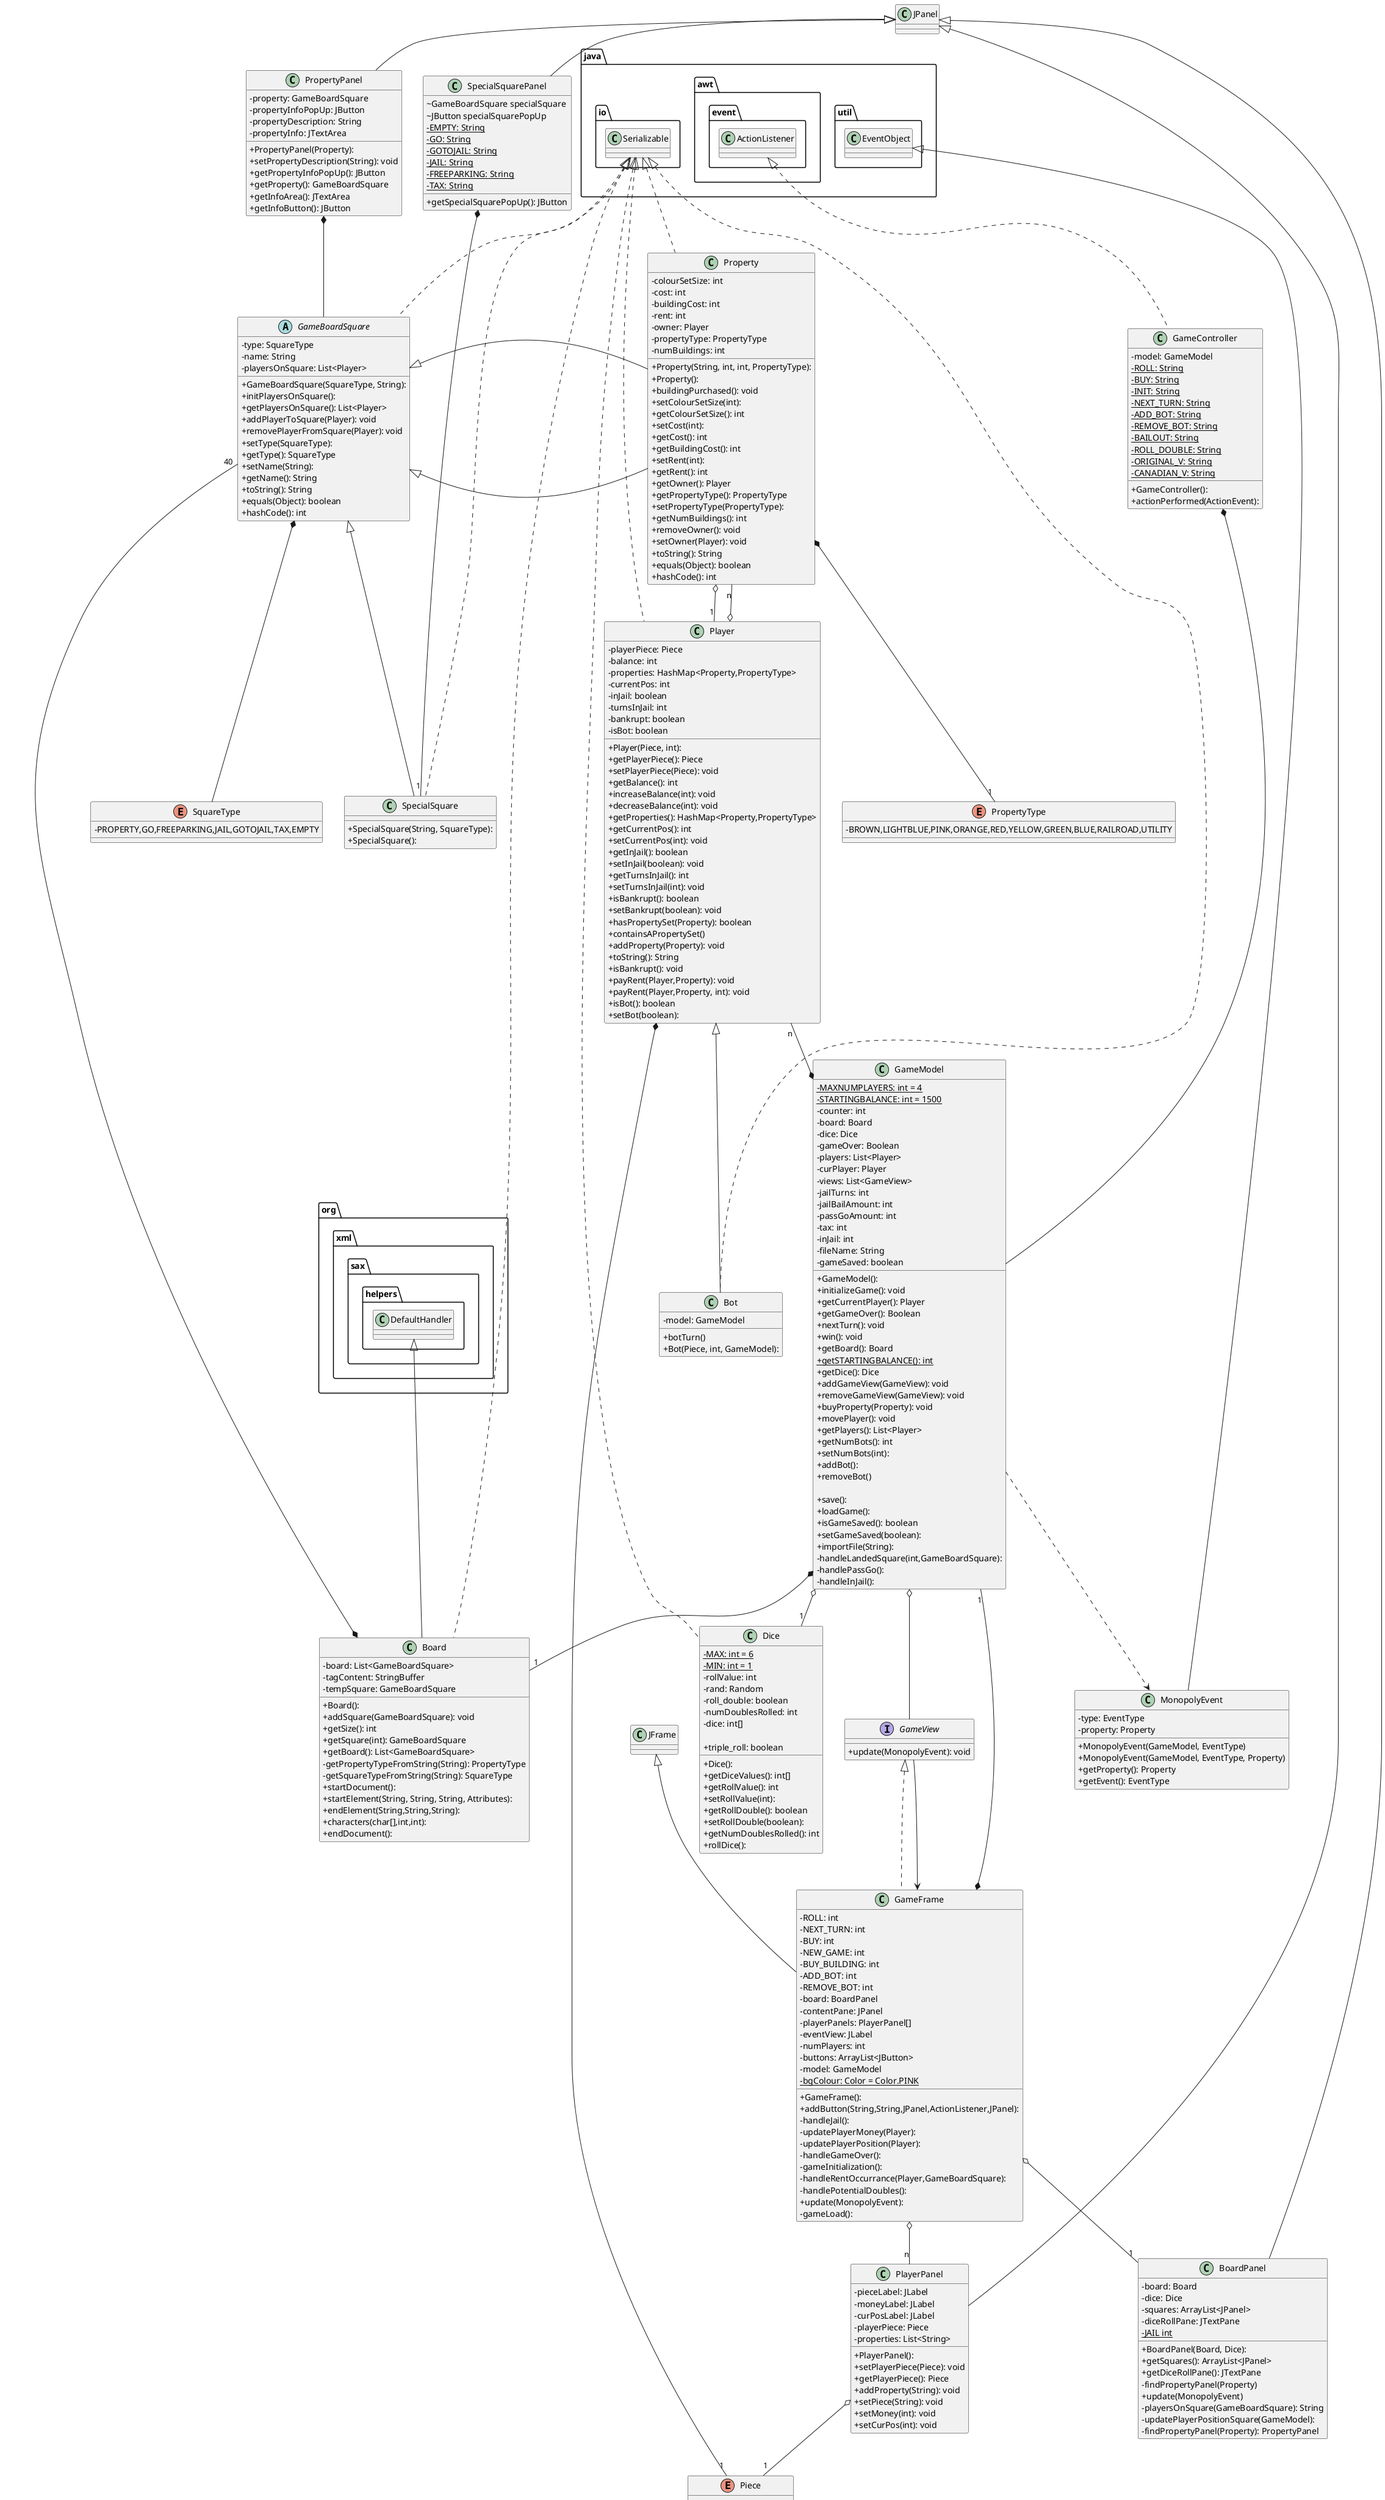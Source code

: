 @startuml

skinparam classAttributeIconSize 0

enum Piece{
    -HORSE,SHOE,CAR,BOAT
}

enum PropertyType{
    -BROWN,LIGHTBLUE,PINK,ORANGE,RED,YELLOW,GREEN,BLUE,RAILROAD,UTILITY
}

enum SquareType{
    -PROPERTY,GO,FREEPARKING,JAIL,GOTOJAIL,TAX,EMPTY
}

class Dice {
    - {static} MAX: int = 6
    - {static} MIN: int = 1
    - rollValue: int
    - rand: Random
    - roll_double: boolean
    - numDoublesRolled: int
    - dice: int[]

    + Dice():
    + getDiceValues(): int[]
    + getRollValue(): int
    + setRollValue(int):
    + getRollDouble(): boolean
    + setRollDouble(boolean):
    + triple_roll: boolean
    + getNumDoublesRolled(): int
    + rollDice():
}

class GameController {
    - model: GameModel
    - {static} ROLL: String
    - {static} BUY: String
    - {static} INIT: String
    - {static} NEXT_TURN: String
    - {static} ADD_BOT: String
    - {static} REMOVE_BOT: String
    - {static} BAILOUT: String
    - {static} ROLL_DOUBLE: String
    - {static} ORIGINAL_V: String
    - {static} CANADIAN_V: String
    + GameController():
    + actionPerformed(ActionEvent):
}

class PropertyPanel {
    - property: GameBoardSquare
    - propertyInfoPopUp: JButton
    - propertyDescription: String
    - propertyInfo: JTextArea
    + PropertyPanel(Property):
    + setPropertyDescription(String): void
    + getPropertyInfoPopUp(): JButton
    + getProperty(): GameBoardSquare
    + getInfoArea(): JTextArea
    + getInfoButton(): JButton
}

class MonopolyEvent {
    - type: EventType
    - property: Property

    + MonopolyEvent(GameModel, EventType)
    + MonopolyEvent(GameModel, EventType, Property)
    + getProperty(): Property
    + getEvent(): EventType
}

class SpecialSquare {
    + SpecialSquare(String, SquareType):
    + SpecialSquare():
}

class Player {
    - playerPiece: Piece
    - balance: int
    - properties: HashMap<Property,PropertyType>
    - currentPos: int
    - inJail: boolean
    - turnsInJail: int
    - bankrupt: boolean
    - isBot: boolean

    + Player(Piece, int):
    + getPlayerPiece(): Piece
    + setPlayerPiece(Piece): void
    + getBalance(): int
    + increaseBalance(int): void
    + decreaseBalance(int): void
    + getProperties(): HashMap<Property,PropertyType>
    + getCurrentPos(): int
    + setCurrentPos(int): void
    + getInJail(): boolean
    + setInJail(boolean): void
    + getTurnsInJail(): int
    + setTurnsInJail(int): void
    + isBankrupt(): boolean
    + setBankrupt(boolean): void
    + hasPropertySet(Property): boolean
    + containsAPropertySet()
    + addProperty(Property): void
    + toString(): String
    + isBankrupt(): void
    + payRent(Player,Property): void
    + payRent(Player,Property, int): void
    + isBot(): boolean
    + setBot(boolean):
}

abstract class GameBoardSquare {
    - type: SquareType
    - name: String
    - playersOnSquare: List<Player>

    + GameBoardSquare(SquareType, String):
    + initPlayersOnSquare():
    + getPlayersOnSquare(): List<Player>
    + addPlayerToSquare(Player): void
    + removePlayerFromSquare(Player): void
    + setType(SquareType):
    + getType(): SquareType
    + setName(String):
    + getName(): String
    + toString(): String
    + equals(Object): boolean
    + hashCode(): int
}

class Bot {
    - model: GameModel
    + botTurn()
    + Bot(Piece, int, GameModel):
}

class BoardPanel {
    - board: Board
    - dice: Dice
    - squares: ArrayList<JPanel>
    - diceRollPane: JTextPane
    - {static} JAIL int

    + BoardPanel(Board, Dice):
    + getSquares(): ArrayList<JPanel>
    + getDiceRollPane(): JTextPane
    - findPropertyPanel(Property)
    + update(MonopolyEvent)
    - playersOnSquare(GameBoardSquare): String
    - updatePlayerPositionSquare(GameModel):
    - findPropertyPanel(Property): PropertyPanel

}

class Board {

    - board: List<GameBoardSquare>
    - tagContent: StringBuffer
    - tempSquare: GameBoardSquare

    + Board():
    + addSquare(GameBoardSquare): void
    + getSize(): int
    + getSquare(int): GameBoardSquare
    + getBoard(): List<GameBoardSquare>
    - getPropertyTypeFromString(String): PropertyType
    - getSquareTypeFromString(String): SquareType
    + startDocument():
    + startElement(String, String, String, Attributes):
    + endElement(String,String,String):
    + characters(char[],int,int):
    + endDocument():
}

class GameModel {
    - {static} MAXNUMPLAYERS: int = 4
    - {static} STARTINGBALANCE: int = 1500
    - counter: int
    - board: Board
    - dice: Dice
    - gameOver: Boolean
    - players: List<Player>
    - curPlayer: Player
    - views: List<GameView>
    - jailTurns: int
    - jailBailAmount: int
    - passGoAmount: int
    - tax: int
    - inJail: int
    - fileName: String
    - gameSaved: boolean

    + GameModel():
    + initializeGame(): void
    + getCurrentPlayer(): Player
    + getGameOver(): Boolean
    + nextTurn(): void
    + win(): void
    + getBoard(): Board
    + {static} getSTARTINGBALANCE(): int
    + getDice(): Dice
    + addGameView(GameView): void
    + removeGameView(GameView): void
    + buyProperty(Property): void
    + movePlayer(): void
    + getPlayers(): List<Player>
    + getNumBots(): int
    + setNumBots(int):
    + addBot():
    + removeBot()

    + save():
    + loadGame():
    + isGameSaved(): boolean
    + setGameSaved(boolean):
    + importFile(String):
    - handleLandedSquare(int,GameBoardSquare):
    - handlePassGo():
    - handleInJail():

}

class Property {
    - colourSetSize: int
    - cost: int
    - buildingCost: int
    - rent: int
    - owner: Player
    - propertyType: PropertyType
    - numBuildings: int

    + Property(String, int, int, PropertyType):
    + Property():
    + buildingPurchased(): void
    + setColourSetSize(int):
    + getColourSetSize(): int
    + setCost(int):
    + getCost(): int
    + getBuildingCost(): int
    + setRent(int):
    + getRent(): int
    + getOwner(): Player
    + getPropertyType(): PropertyType
    + setPropertyType(PropertyType):
    + getNumBuildings(): int
    + removeOwner(): void
    + setOwner(Player): void
    + toString(): String
    + equals(Object): boolean
    + hashCode(): int
}

class GameFrame {
    - ROLL: int
    - NEXT_TURN: int
    - BUY: int
    - NEW_GAME: int
    - BUY_BUILDING: int
    - ADD_BOT: int
    - REMOVE_BOT: int
    - board: BoardPanel
    - contentPane: JPanel
    - playerPanels: PlayerPanel[]
    - eventView: JLabel
    - numPlayers: int
    - buttons: ArrayList<JButton>
    - model: GameModel
    - {static} bgColour: Color = Color.PINK

    + GameFrame():
    + addButton(String,String,JPanel,ActionListener,JPanel):
    - handleJail():
    - updatePlayerMoney(Player):
    - updatePlayerPosition(Player):
    - handleGameOver():
    - gameInitialization():
    - handleRentOccurrance(Player,GameBoardSquare):
    - handlePotentialDoubles():
    + update(MonopolyEvent):
    - gameLoad():
}

interface GameView {
    + update(MonopolyEvent): void
}

class PlayerPanel {
    - pieceLabel: JLabel
    - moneyLabel: JLabel
    - curPosLabel: JLabel
    - playerPiece: Piece
    - properties: List<String>

    + PlayerPanel():
    + setPlayerPiece(Piece): void
    + getPlayerPiece(): Piece
    + addProperty(String): void
    + setPiece(String): void
    + setMoney(int): void
    + setCurPos(int): void
}

class SpecialSquarePanel {
    ~ GameBoardSquare specialSquare
    ~ JButton specialSquarePopUp
    - {static} EMPTY: String
    - {static} GO: String
    - {static} GOTOJAIL: String
    - {static} JAIL: String
    - {static} FREEPARKING: String
    - {static} TAX: String
    + getSpecialSquarePopUp(): JButton
}


java.awt.event.ActionListener <|.. GameController
JPanel <|-- PropertyPanel
java.util.EventObject <|-- MonopolyEvent
JPanel <|-- BoardPanel
GameBoardSquare <|-- Property
GameView <|.. GameFrame
JFrame <|-- GameFrame
JPanel <|-- PlayerPanel
JPanel <|-- SpecialSquarePanel

java.io.Serializable <|.. Dice
java.io.Serializable <|.. Player
java.io.Serializable <|.. GameBoardSquare
java.io.Serializable <|.. Bot
java.io.Serializable <|.. SpecialSquare
java.io.Serializable <|.. Property
java.io.Serializable <|.. Board
Player "n" --* GameModel
GameModel o-- GameView
GameModel o-- "1" Dice
GameModel *-- "1" Board

Property -|> GameBoardSquare
Property *-- "1" PropertyType
Property o-- "1" Player

Player *-- "1" Piece
Player o-- "n" Property
Player <|-- Bot

Board *-- "40" GameBoardSquare
org.xml.sax.helpers.DefaultHandler <|-- Board

SpecialSquare --up|> GameBoardSquare

PropertyPanel *-- GameBoardSquare

GameBoardSquare *-- SquareType

GameController *-- GameModel

GameModel ..> MonopolyEvent

GameFrame <-- GameView
GameFrame o-- "n" PlayerPanel
GameFrame o-- "1" BoardPanel
GameFrame *-- "1" GameModel

SpecialSquarePanel *-- "1" SpecialSquare

PlayerPanel o-- "1" Piece

@enduml